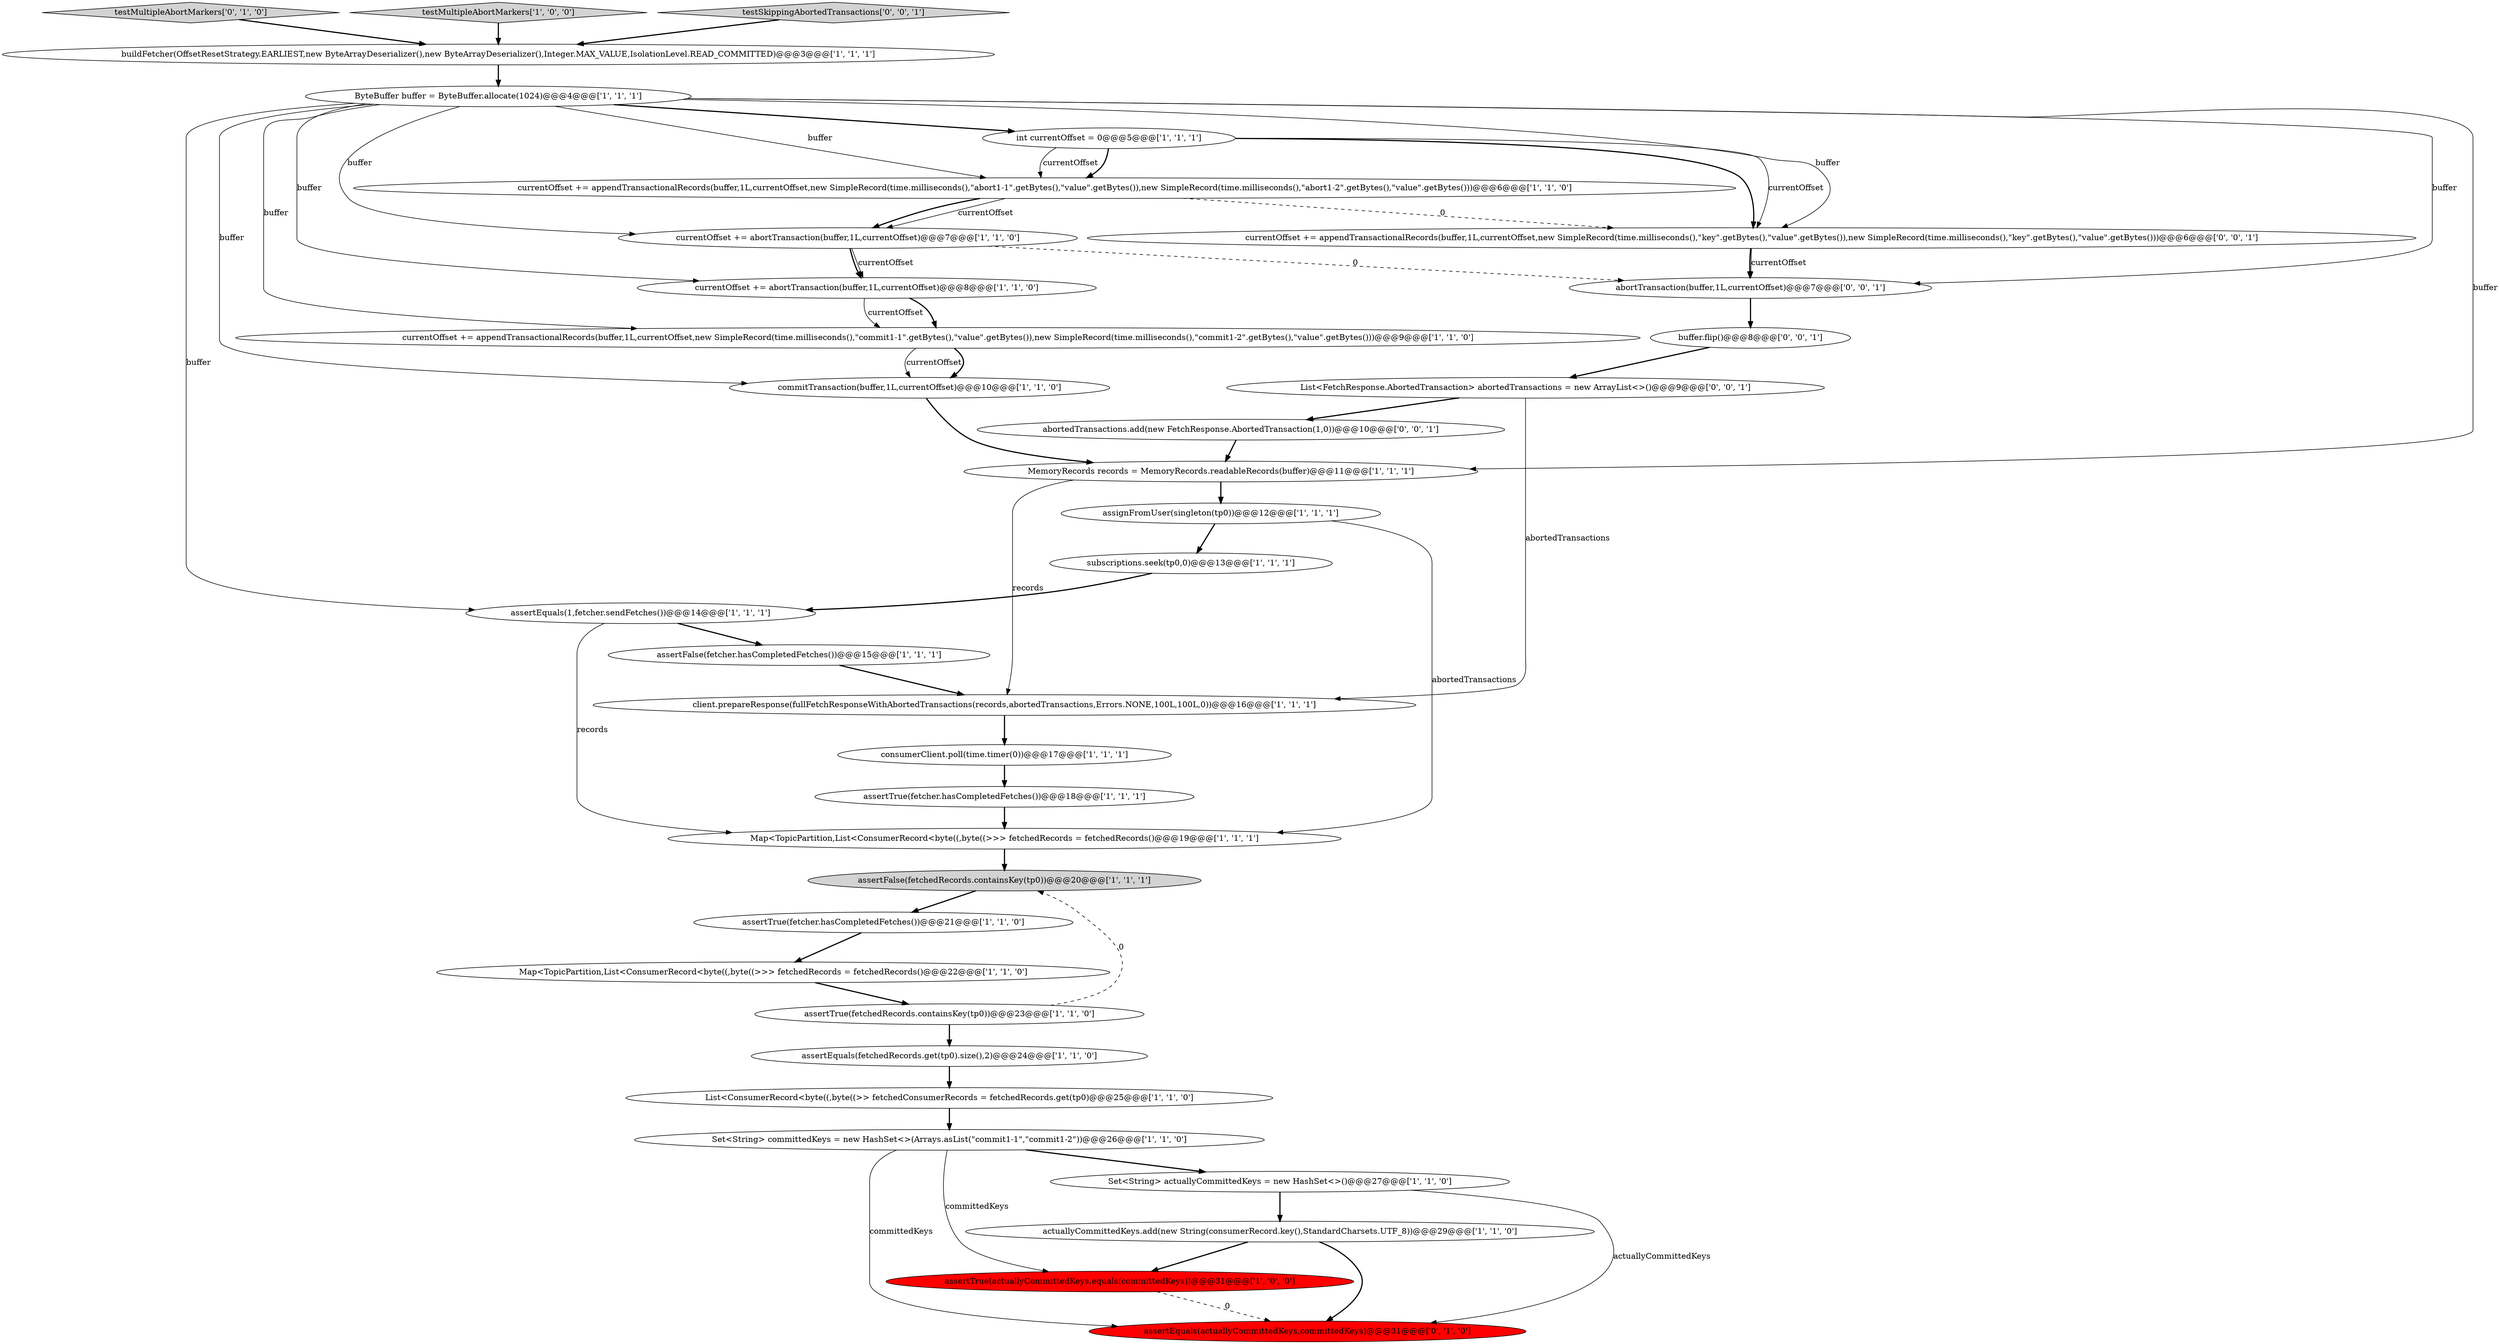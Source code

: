 digraph {
28 [style = filled, label = "testMultipleAbortMarkers['0', '1', '0']", fillcolor = lightgray, shape = diamond image = "AAA0AAABBB2BBB"];
18 [style = filled, label = "assertEquals(1,fetcher.sendFetches())@@@14@@@['1', '1', '1']", fillcolor = white, shape = ellipse image = "AAA0AAABBB1BBB"];
24 [style = filled, label = "actuallyCommittedKeys.add(new String(consumerRecord.key(),StandardCharsets.UTF_8))@@@29@@@['1', '1', '0']", fillcolor = white, shape = ellipse image = "AAA0AAABBB1BBB"];
2 [style = filled, label = "assertFalse(fetcher.hasCompletedFetches())@@@15@@@['1', '1', '1']", fillcolor = white, shape = ellipse image = "AAA0AAABBB1BBB"];
13 [style = filled, label = "currentOffset += appendTransactionalRecords(buffer,1L,currentOffset,new SimpleRecord(time.milliseconds(),\"abort1-1\".getBytes(),\"value\".getBytes()),new SimpleRecord(time.milliseconds(),\"abort1-2\".getBytes(),\"value\".getBytes()))@@@6@@@['1', '1', '0']", fillcolor = white, shape = ellipse image = "AAA0AAABBB1BBB"];
14 [style = filled, label = "assertTrue(fetcher.hasCompletedFetches())@@@21@@@['1', '1', '0']", fillcolor = white, shape = ellipse image = "AAA0AAABBB1BBB"];
11 [style = filled, label = "buildFetcher(OffsetResetStrategy.EARLIEST,new ByteArrayDeserializer(),new ByteArrayDeserializer(),Integer.MAX_VALUE,IsolationLevel.READ_COMMITTED)@@@3@@@['1', '1', '1']", fillcolor = white, shape = ellipse image = "AAA0AAABBB1BBB"];
7 [style = filled, label = "assertTrue(actuallyCommittedKeys.equals(committedKeys))@@@31@@@['1', '0', '0']", fillcolor = red, shape = ellipse image = "AAA1AAABBB1BBB"];
29 [style = filled, label = "assertEquals(actuallyCommittedKeys,committedKeys)@@@31@@@['0', '1', '0']", fillcolor = red, shape = ellipse image = "AAA1AAABBB2BBB"];
27 [style = filled, label = "List<ConsumerRecord<byte((,byte((>> fetchedConsumerRecords = fetchedRecords.get(tp0)@@@25@@@['1', '1', '0']", fillcolor = white, shape = ellipse image = "AAA0AAABBB1BBB"];
15 [style = filled, label = "currentOffset += abortTransaction(buffer,1L,currentOffset)@@@7@@@['1', '1', '0']", fillcolor = white, shape = ellipse image = "AAA0AAABBB1BBB"];
1 [style = filled, label = "Map<TopicPartition,List<ConsumerRecord<byte((,byte((>>> fetchedRecords = fetchedRecords()@@@22@@@['1', '1', '0']", fillcolor = white, shape = ellipse image = "AAA0AAABBB1BBB"];
3 [style = filled, label = "subscriptions.seek(tp0,0)@@@13@@@['1', '1', '1']", fillcolor = white, shape = ellipse image = "AAA0AAABBB1BBB"];
4 [style = filled, label = "assertFalse(fetchedRecords.containsKey(tp0))@@@20@@@['1', '1', '1']", fillcolor = lightgray, shape = ellipse image = "AAA0AAABBB1BBB"];
33 [style = filled, label = "List<FetchResponse.AbortedTransaction> abortedTransactions = new ArrayList<>()@@@9@@@['0', '0', '1']", fillcolor = white, shape = ellipse image = "AAA0AAABBB3BBB"];
23 [style = filled, label = "Set<String> committedKeys = new HashSet<>(Arrays.asList(\"commit1-1\",\"commit1-2\"))@@@26@@@['1', '1', '0']", fillcolor = white, shape = ellipse image = "AAA0AAABBB1BBB"];
10 [style = filled, label = "client.prepareResponse(fullFetchResponseWithAbortedTransactions(records,abortedTransactions,Errors.NONE,100L,100L,0))@@@16@@@['1', '1', '1']", fillcolor = white, shape = ellipse image = "AAA0AAABBB1BBB"];
21 [style = filled, label = "Map<TopicPartition,List<ConsumerRecord<byte((,byte((>>> fetchedRecords = fetchedRecords()@@@19@@@['1', '1', '1']", fillcolor = white, shape = ellipse image = "AAA0AAABBB1BBB"];
19 [style = filled, label = "assertTrue(fetchedRecords.containsKey(tp0))@@@23@@@['1', '1', '0']", fillcolor = white, shape = ellipse image = "AAA0AAABBB1BBB"];
34 [style = filled, label = "abortedTransactions.add(new FetchResponse.AbortedTransaction(1,0))@@@10@@@['0', '0', '1']", fillcolor = white, shape = ellipse image = "AAA0AAABBB3BBB"];
35 [style = filled, label = "abortTransaction(buffer,1L,currentOffset)@@@7@@@['0', '0', '1']", fillcolor = white, shape = ellipse image = "AAA0AAABBB3BBB"];
31 [style = filled, label = "buffer.flip()@@@8@@@['0', '0', '1']", fillcolor = white, shape = ellipse image = "AAA0AAABBB3BBB"];
12 [style = filled, label = "currentOffset += abortTransaction(buffer,1L,currentOffset)@@@8@@@['1', '1', '0']", fillcolor = white, shape = ellipse image = "AAA0AAABBB1BBB"];
5 [style = filled, label = "assertTrue(fetcher.hasCompletedFetches())@@@18@@@['1', '1', '1']", fillcolor = white, shape = ellipse image = "AAA0AAABBB1BBB"];
6 [style = filled, label = "testMultipleAbortMarkers['1', '0', '0']", fillcolor = lightgray, shape = diamond image = "AAA0AAABBB1BBB"];
22 [style = filled, label = "Set<String> actuallyCommittedKeys = new HashSet<>()@@@27@@@['1', '1', '0']", fillcolor = white, shape = ellipse image = "AAA0AAABBB1BBB"];
9 [style = filled, label = "MemoryRecords records = MemoryRecords.readableRecords(buffer)@@@11@@@['1', '1', '1']", fillcolor = white, shape = ellipse image = "AAA0AAABBB1BBB"];
17 [style = filled, label = "commitTransaction(buffer,1L,currentOffset)@@@10@@@['1', '1', '0']", fillcolor = white, shape = ellipse image = "AAA0AAABBB1BBB"];
32 [style = filled, label = "currentOffset += appendTransactionalRecords(buffer,1L,currentOffset,new SimpleRecord(time.milliseconds(),\"key\".getBytes(),\"value\".getBytes()),new SimpleRecord(time.milliseconds(),\"key\".getBytes(),\"value\".getBytes()))@@@6@@@['0', '0', '1']", fillcolor = white, shape = ellipse image = "AAA0AAABBB3BBB"];
8 [style = filled, label = "assertEquals(fetchedRecords.get(tp0).size(),2)@@@24@@@['1', '1', '0']", fillcolor = white, shape = ellipse image = "AAA0AAABBB1BBB"];
30 [style = filled, label = "testSkippingAbortedTransactions['0', '0', '1']", fillcolor = lightgray, shape = diamond image = "AAA0AAABBB3BBB"];
25 [style = filled, label = "currentOffset += appendTransactionalRecords(buffer,1L,currentOffset,new SimpleRecord(time.milliseconds(),\"commit1-1\".getBytes(),\"value\".getBytes()),new SimpleRecord(time.milliseconds(),\"commit1-2\".getBytes(),\"value\".getBytes()))@@@9@@@['1', '1', '0']", fillcolor = white, shape = ellipse image = "AAA0AAABBB1BBB"];
0 [style = filled, label = "ByteBuffer buffer = ByteBuffer.allocate(1024)@@@4@@@['1', '1', '1']", fillcolor = white, shape = ellipse image = "AAA0AAABBB1BBB"];
20 [style = filled, label = "assignFromUser(singleton(tp0))@@@12@@@['1', '1', '1']", fillcolor = white, shape = ellipse image = "AAA0AAABBB1BBB"];
26 [style = filled, label = "int currentOffset = 0@@@5@@@['1', '1', '1']", fillcolor = white, shape = ellipse image = "AAA0AAABBB1BBB"];
16 [style = filled, label = "consumerClient.poll(time.timer(0))@@@17@@@['1', '1', '1']", fillcolor = white, shape = ellipse image = "AAA0AAABBB1BBB"];
32->35 [style = bold, label=""];
35->31 [style = bold, label=""];
0->15 [style = solid, label="buffer"];
4->14 [style = bold, label=""];
23->7 [style = solid, label="committedKeys"];
34->9 [style = bold, label=""];
26->32 [style = solid, label="currentOffset"];
0->26 [style = bold, label=""];
26->32 [style = bold, label=""];
23->29 [style = solid, label="committedKeys"];
18->21 [style = solid, label="records"];
17->9 [style = bold, label=""];
28->11 [style = bold, label=""];
0->35 [style = solid, label="buffer"];
32->35 [style = solid, label="currentOffset"];
9->20 [style = bold, label=""];
20->3 [style = bold, label=""];
24->29 [style = bold, label=""];
0->12 [style = solid, label="buffer"];
0->17 [style = solid, label="buffer"];
13->15 [style = solid, label="currentOffset"];
18->2 [style = bold, label=""];
15->12 [style = solid, label="currentOffset"];
2->10 [style = bold, label=""];
25->17 [style = solid, label="currentOffset"];
0->32 [style = solid, label="buffer"];
25->17 [style = bold, label=""];
19->4 [style = dashed, label="0"];
19->8 [style = bold, label=""];
26->13 [style = bold, label=""];
14->1 [style = bold, label=""];
0->18 [style = solid, label="buffer"];
13->32 [style = dashed, label="0"];
3->18 [style = bold, label=""];
15->35 [style = dashed, label="0"];
5->21 [style = bold, label=""];
26->13 [style = solid, label="currentOffset"];
30->11 [style = bold, label=""];
0->25 [style = solid, label="buffer"];
22->29 [style = solid, label="actuallyCommittedKeys"];
11->0 [style = bold, label=""];
23->22 [style = bold, label=""];
10->16 [style = bold, label=""];
0->9 [style = solid, label="buffer"];
0->13 [style = solid, label="buffer"];
12->25 [style = bold, label=""];
31->33 [style = bold, label=""];
6->11 [style = bold, label=""];
16->5 [style = bold, label=""];
33->10 [style = solid, label="abortedTransactions"];
20->21 [style = solid, label="abortedTransactions"];
27->23 [style = bold, label=""];
15->12 [style = bold, label=""];
7->29 [style = dashed, label="0"];
13->15 [style = bold, label=""];
22->24 [style = bold, label=""];
12->25 [style = solid, label="currentOffset"];
1->19 [style = bold, label=""];
24->7 [style = bold, label=""];
8->27 [style = bold, label=""];
33->34 [style = bold, label=""];
9->10 [style = solid, label="records"];
21->4 [style = bold, label=""];
}
